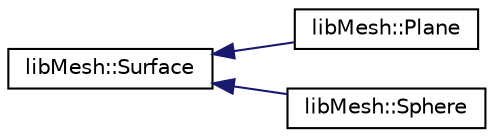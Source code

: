 digraph "类继承关系图"
{
 // INTERACTIVE_SVG=YES
  edge [fontname="Helvetica",fontsize="10",labelfontname="Helvetica",labelfontsize="10"];
  node [fontname="Helvetica",fontsize="10",shape=record];
  rankdir="LR";
  Node1 [label="libMesh::Surface",height=0.2,width=0.4,color="black", fillcolor="white", style="filled",URL="$classlibMesh_1_1Surface.html",tooltip="The base class for all &quot;surface&quot; related geometric objects. "];
  Node1 -> Node2 [dir="back",color="midnightblue",fontsize="10",style="solid",fontname="Helvetica"];
  Node2 [label="libMesh::Plane",height=0.2,width=0.4,color="black", fillcolor="white", style="filled",URL="$classlibMesh_1_1Plane.html",tooltip="This class defines a plane. "];
  Node1 -> Node3 [dir="back",color="midnightblue",fontsize="10",style="solid",fontname="Helvetica"];
  Node3 [label="libMesh::Sphere",height=0.2,width=0.4,color="black", fillcolor="white", style="filled",URL="$classlibMesh_1_1Sphere.html",tooltip="This class defines a sphere. "];
}
